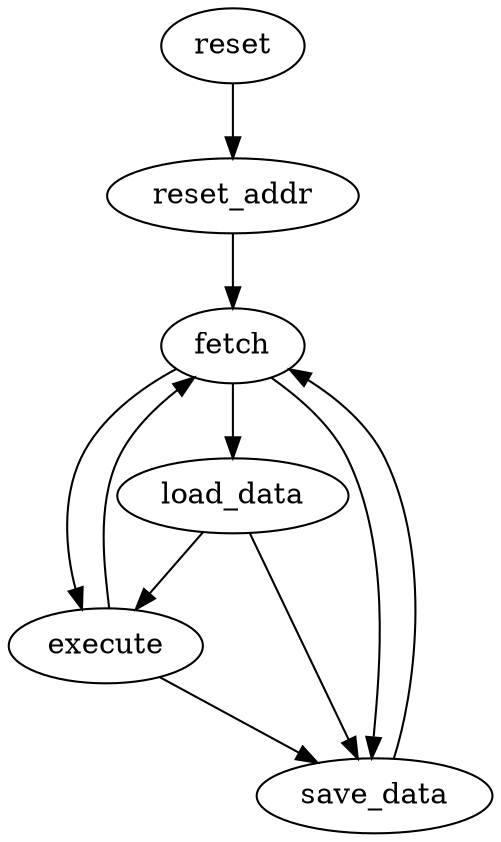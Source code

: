 digraph G{
	reset->reset_addr;
	reset_addr->fetch;
	fetch->execute;
	fetch->load_data;
	execute->fetch;
	load_data->execute;
	execute->save_data;
	save_data->fetch;
	fetch->save_data;
	load_data->save_data;
}
